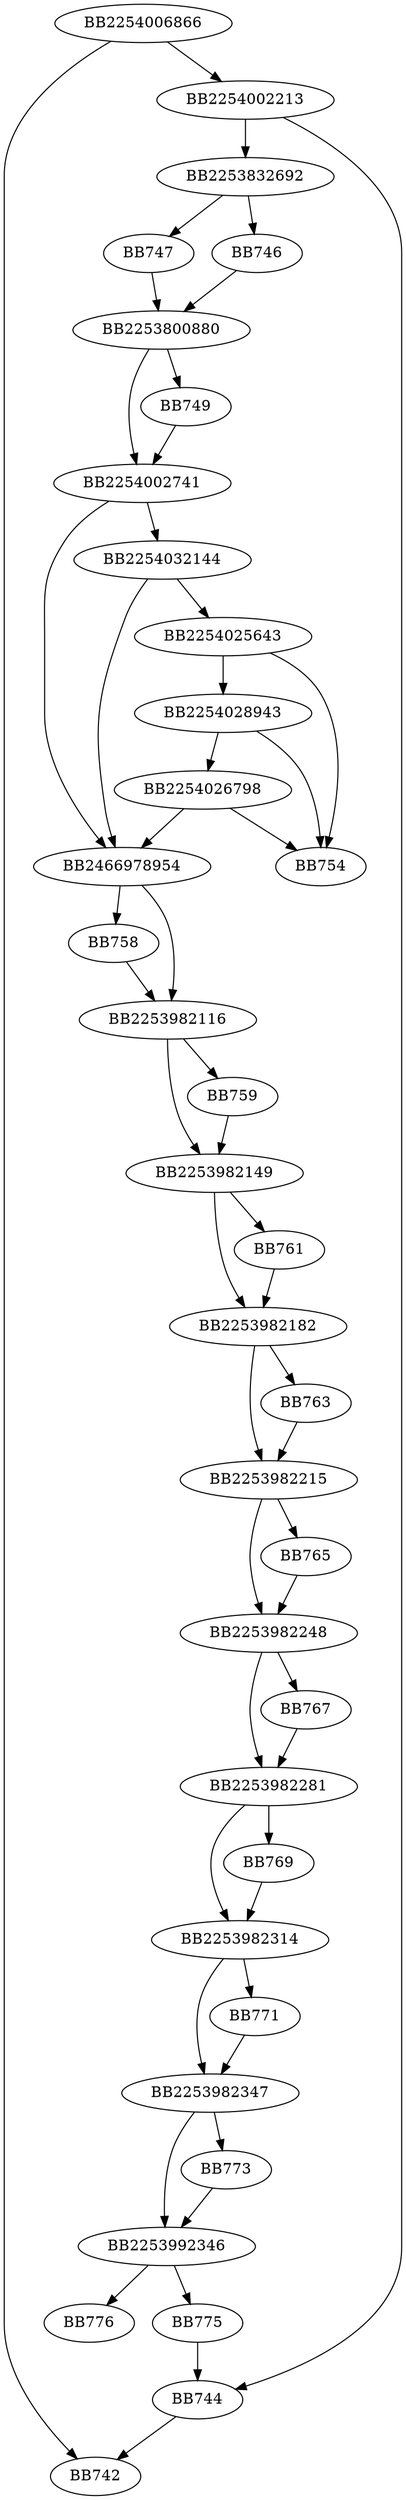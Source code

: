 digraph G{
	BB2254006866->BB742;
	BB2254006866->BB2254002213;
	BB2254002213->BB744;
	BB2254002213->BB2253832692;
	BB2253832692->BB746;
	BB2253832692->BB747;
	BB747->BB2253800880;
	BB746->BB2253800880;
	BB2253800880->BB749;
	BB2253800880->BB2254002741;
	BB749->BB2254002741;
	BB2254002741->BB2254032144;
	BB2254002741->BB2466978954;
	BB2254032144->BB2254025643;
	BB2254032144->BB2466978954;
	BB2254025643->BB754;
	BB2254025643->BB2254028943;
	BB2254028943->BB754;
	BB2254028943->BB2254026798;
	BB2254026798->BB754;
	BB2254026798->BB2466978954;
	BB2466978954->BB2253982116;
	BB2466978954->BB758;
	BB758->BB2253982116;
	BB2253982116->BB759;
	BB2253982116->BB2253982149;
	BB759->BB2253982149;
	BB2253982149->BB761;
	BB2253982149->BB2253982182;
	BB761->BB2253982182;
	BB2253982182->BB763;
	BB2253982182->BB2253982215;
	BB763->BB2253982215;
	BB2253982215->BB765;
	BB2253982215->BB2253982248;
	BB765->BB2253982248;
	BB2253982248->BB767;
	BB2253982248->BB2253982281;
	BB767->BB2253982281;
	BB2253982281->BB769;
	BB2253982281->BB2253982314;
	BB769->BB2253982314;
	BB2253982314->BB771;
	BB2253982314->BB2253982347;
	BB771->BB2253982347;
	BB2253982347->BB773;
	BB2253982347->BB2253992346;
	BB773->BB2253992346;
	BB2253992346->BB775;
	BB2253992346->BB776;
	BB775->BB744;
	BB744->BB742;
}
